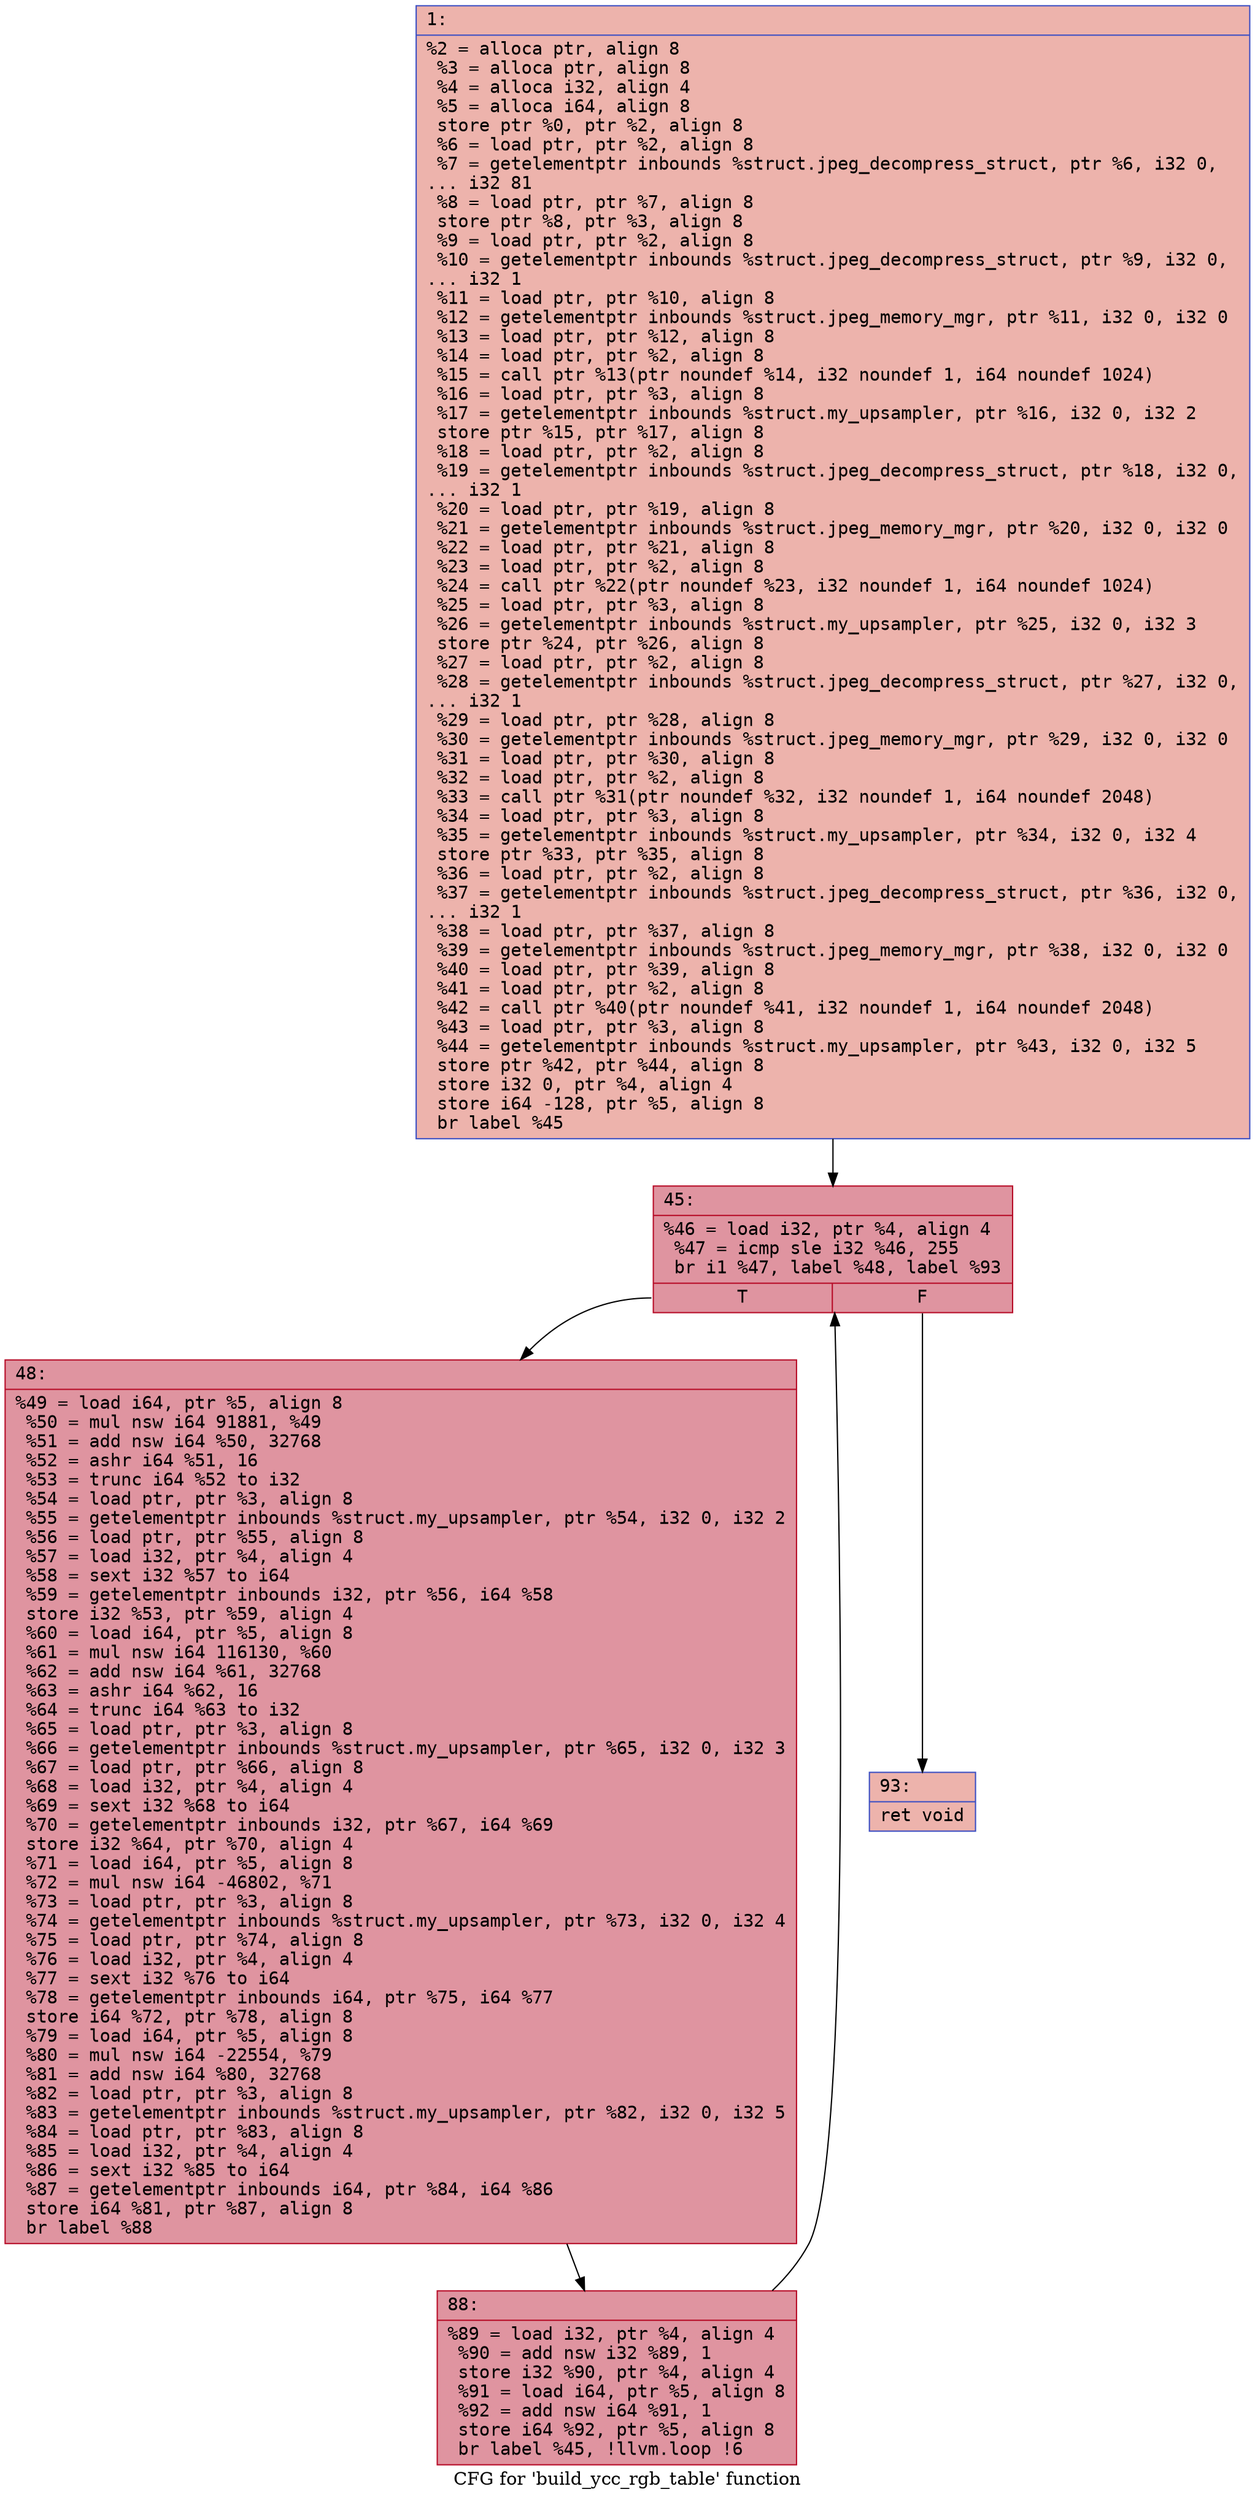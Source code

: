 digraph "CFG for 'build_ycc_rgb_table' function" {
	label="CFG for 'build_ycc_rgb_table' function";

	Node0x60000017ead0 [shape=record,color="#3d50c3ff", style=filled, fillcolor="#d6524470" fontname="Courier",label="{1:\l|  %2 = alloca ptr, align 8\l  %3 = alloca ptr, align 8\l  %4 = alloca i32, align 4\l  %5 = alloca i64, align 8\l  store ptr %0, ptr %2, align 8\l  %6 = load ptr, ptr %2, align 8\l  %7 = getelementptr inbounds %struct.jpeg_decompress_struct, ptr %6, i32 0,\l... i32 81\l  %8 = load ptr, ptr %7, align 8\l  store ptr %8, ptr %3, align 8\l  %9 = load ptr, ptr %2, align 8\l  %10 = getelementptr inbounds %struct.jpeg_decompress_struct, ptr %9, i32 0,\l... i32 1\l  %11 = load ptr, ptr %10, align 8\l  %12 = getelementptr inbounds %struct.jpeg_memory_mgr, ptr %11, i32 0, i32 0\l  %13 = load ptr, ptr %12, align 8\l  %14 = load ptr, ptr %2, align 8\l  %15 = call ptr %13(ptr noundef %14, i32 noundef 1, i64 noundef 1024)\l  %16 = load ptr, ptr %3, align 8\l  %17 = getelementptr inbounds %struct.my_upsampler, ptr %16, i32 0, i32 2\l  store ptr %15, ptr %17, align 8\l  %18 = load ptr, ptr %2, align 8\l  %19 = getelementptr inbounds %struct.jpeg_decompress_struct, ptr %18, i32 0,\l... i32 1\l  %20 = load ptr, ptr %19, align 8\l  %21 = getelementptr inbounds %struct.jpeg_memory_mgr, ptr %20, i32 0, i32 0\l  %22 = load ptr, ptr %21, align 8\l  %23 = load ptr, ptr %2, align 8\l  %24 = call ptr %22(ptr noundef %23, i32 noundef 1, i64 noundef 1024)\l  %25 = load ptr, ptr %3, align 8\l  %26 = getelementptr inbounds %struct.my_upsampler, ptr %25, i32 0, i32 3\l  store ptr %24, ptr %26, align 8\l  %27 = load ptr, ptr %2, align 8\l  %28 = getelementptr inbounds %struct.jpeg_decompress_struct, ptr %27, i32 0,\l... i32 1\l  %29 = load ptr, ptr %28, align 8\l  %30 = getelementptr inbounds %struct.jpeg_memory_mgr, ptr %29, i32 0, i32 0\l  %31 = load ptr, ptr %30, align 8\l  %32 = load ptr, ptr %2, align 8\l  %33 = call ptr %31(ptr noundef %32, i32 noundef 1, i64 noundef 2048)\l  %34 = load ptr, ptr %3, align 8\l  %35 = getelementptr inbounds %struct.my_upsampler, ptr %34, i32 0, i32 4\l  store ptr %33, ptr %35, align 8\l  %36 = load ptr, ptr %2, align 8\l  %37 = getelementptr inbounds %struct.jpeg_decompress_struct, ptr %36, i32 0,\l... i32 1\l  %38 = load ptr, ptr %37, align 8\l  %39 = getelementptr inbounds %struct.jpeg_memory_mgr, ptr %38, i32 0, i32 0\l  %40 = load ptr, ptr %39, align 8\l  %41 = load ptr, ptr %2, align 8\l  %42 = call ptr %40(ptr noundef %41, i32 noundef 1, i64 noundef 2048)\l  %43 = load ptr, ptr %3, align 8\l  %44 = getelementptr inbounds %struct.my_upsampler, ptr %43, i32 0, i32 5\l  store ptr %42, ptr %44, align 8\l  store i32 0, ptr %4, align 4\l  store i64 -128, ptr %5, align 8\l  br label %45\l}"];
	Node0x60000017ead0 -> Node0x60000017eb20[tooltip="1 -> 45\nProbability 100.00%" ];
	Node0x60000017eb20 [shape=record,color="#b70d28ff", style=filled, fillcolor="#b70d2870" fontname="Courier",label="{45:\l|  %46 = load i32, ptr %4, align 4\l  %47 = icmp sle i32 %46, 255\l  br i1 %47, label %48, label %93\l|{<s0>T|<s1>F}}"];
	Node0x60000017eb20:s0 -> Node0x60000017eb70[tooltip="45 -> 48\nProbability 96.88%" ];
	Node0x60000017eb20:s1 -> Node0x60000017ec10[tooltip="45 -> 93\nProbability 3.12%" ];
	Node0x60000017eb70 [shape=record,color="#b70d28ff", style=filled, fillcolor="#b70d2870" fontname="Courier",label="{48:\l|  %49 = load i64, ptr %5, align 8\l  %50 = mul nsw i64 91881, %49\l  %51 = add nsw i64 %50, 32768\l  %52 = ashr i64 %51, 16\l  %53 = trunc i64 %52 to i32\l  %54 = load ptr, ptr %3, align 8\l  %55 = getelementptr inbounds %struct.my_upsampler, ptr %54, i32 0, i32 2\l  %56 = load ptr, ptr %55, align 8\l  %57 = load i32, ptr %4, align 4\l  %58 = sext i32 %57 to i64\l  %59 = getelementptr inbounds i32, ptr %56, i64 %58\l  store i32 %53, ptr %59, align 4\l  %60 = load i64, ptr %5, align 8\l  %61 = mul nsw i64 116130, %60\l  %62 = add nsw i64 %61, 32768\l  %63 = ashr i64 %62, 16\l  %64 = trunc i64 %63 to i32\l  %65 = load ptr, ptr %3, align 8\l  %66 = getelementptr inbounds %struct.my_upsampler, ptr %65, i32 0, i32 3\l  %67 = load ptr, ptr %66, align 8\l  %68 = load i32, ptr %4, align 4\l  %69 = sext i32 %68 to i64\l  %70 = getelementptr inbounds i32, ptr %67, i64 %69\l  store i32 %64, ptr %70, align 4\l  %71 = load i64, ptr %5, align 8\l  %72 = mul nsw i64 -46802, %71\l  %73 = load ptr, ptr %3, align 8\l  %74 = getelementptr inbounds %struct.my_upsampler, ptr %73, i32 0, i32 4\l  %75 = load ptr, ptr %74, align 8\l  %76 = load i32, ptr %4, align 4\l  %77 = sext i32 %76 to i64\l  %78 = getelementptr inbounds i64, ptr %75, i64 %77\l  store i64 %72, ptr %78, align 8\l  %79 = load i64, ptr %5, align 8\l  %80 = mul nsw i64 -22554, %79\l  %81 = add nsw i64 %80, 32768\l  %82 = load ptr, ptr %3, align 8\l  %83 = getelementptr inbounds %struct.my_upsampler, ptr %82, i32 0, i32 5\l  %84 = load ptr, ptr %83, align 8\l  %85 = load i32, ptr %4, align 4\l  %86 = sext i32 %85 to i64\l  %87 = getelementptr inbounds i64, ptr %84, i64 %86\l  store i64 %81, ptr %87, align 8\l  br label %88\l}"];
	Node0x60000017eb70 -> Node0x60000017ebc0[tooltip="48 -> 88\nProbability 100.00%" ];
	Node0x60000017ebc0 [shape=record,color="#b70d28ff", style=filled, fillcolor="#b70d2870" fontname="Courier",label="{88:\l|  %89 = load i32, ptr %4, align 4\l  %90 = add nsw i32 %89, 1\l  store i32 %90, ptr %4, align 4\l  %91 = load i64, ptr %5, align 8\l  %92 = add nsw i64 %91, 1\l  store i64 %92, ptr %5, align 8\l  br label %45, !llvm.loop !6\l}"];
	Node0x60000017ebc0 -> Node0x60000017eb20[tooltip="88 -> 45\nProbability 100.00%" ];
	Node0x60000017ec10 [shape=record,color="#3d50c3ff", style=filled, fillcolor="#d6524470" fontname="Courier",label="{93:\l|  ret void\l}"];
}
